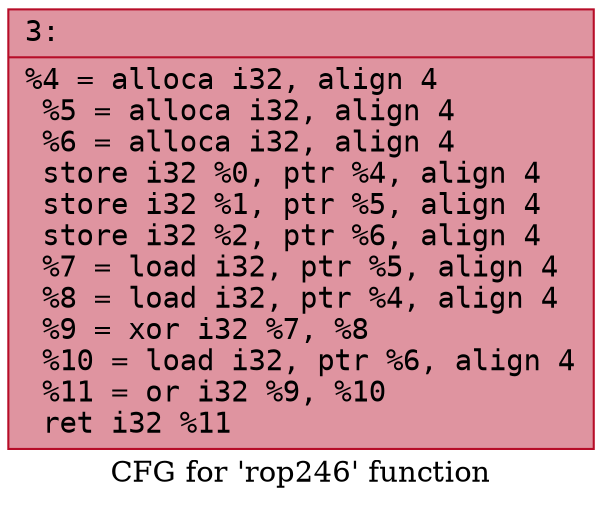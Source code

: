 digraph "CFG for 'rop246' function" {
	label="CFG for 'rop246' function";

	Node0x6000015c2bc0 [shape=record,color="#b70d28ff", style=filled, fillcolor="#b70d2870" fontname="Courier",label="{3:\l|  %4 = alloca i32, align 4\l  %5 = alloca i32, align 4\l  %6 = alloca i32, align 4\l  store i32 %0, ptr %4, align 4\l  store i32 %1, ptr %5, align 4\l  store i32 %2, ptr %6, align 4\l  %7 = load i32, ptr %5, align 4\l  %8 = load i32, ptr %4, align 4\l  %9 = xor i32 %7, %8\l  %10 = load i32, ptr %6, align 4\l  %11 = or i32 %9, %10\l  ret i32 %11\l}"];
}
